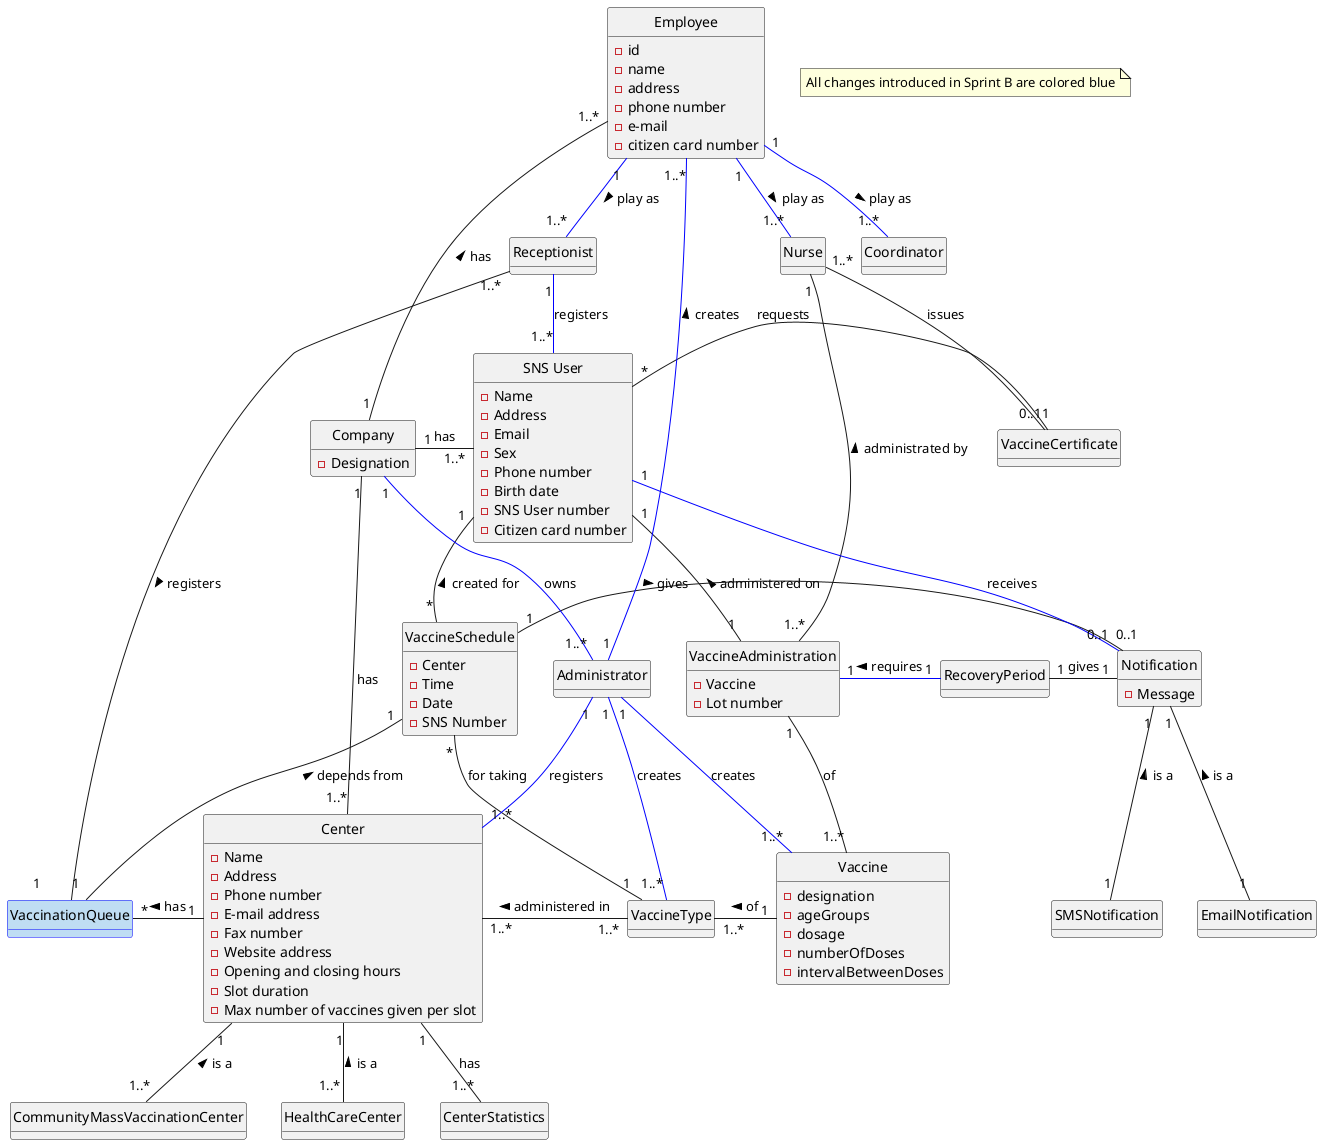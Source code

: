 @startuml
hide methods
hide circle

note "All changes introduced in Sprint B are colored blue" as N1
class Administrator{
}

class Nurse{
}

class "SNS User"{
- Name
- Address
- Email
- Sex
- Phone number
- Birth date
- SNS User number
- Citizen card number
}

class Coordinator{
}

class Receptionist{
}

class Vaccine{
- designation
- ageGroups
- dosage
- numberOfDoses
- intervalBetweenDoses
}

class VaccineType{
}

class VaccineSchedule{
- Center
- Time
- Date
- SNS Number
}

class Company{
- Designation
}

class CommunityMassVaccinationCenter{
}

class HealthCareCenter{
}

class Employee{
-id
-name
-address
-phone number
-e-mail
-citizen card number
}

class Center{

-Name
-Address
-Phone number
-E-mail address
-Fax number
-Website address
-Opening and closing hours
-Slot duration
-Max number of vaccines given per slot
}

class VaccineAdministration{
- Vaccine
- Lot number
}

class CenterStatistics{
}

class VaccinationQueue #BFDDF3 ##0000FF{

}

class Notification{
-Message
}

class EmailNotification{
}

class SMSNotification{
}

class RecoveryPeriod{
}
class VaccineCertificate


Receptionist"1..*" -down- "1        "VaccinationQueue : > registers
Center "1"-left- "*"VaccinationQueue : > has
Center"1" -down- "1..*"CenterStatistics : has
CommunityMassVaccinationCenter"1..*" -up- "1"Center : > is a
HealthCareCenter"1..*" -up- "1"Center : > is a
Company"1" -left- "1..*"Employee : > has
Company"1" -down- "1..*"Center : has
Company"1" -right- "1..*""SNS User" : has
"SNS User" "1" -down- "*"VaccineSchedule : < created for
"SNS User""1" -down- "1"VaccineAdministration : < administered on
VaccineAdministration"1" -down- "1..*"Vaccine : of
Vaccine"1" -left- "1..*"VaccineType : > of
VaccineType"1..*" -left- "1..*"Center : > administered in
VaccinationQueue"1   "-up- "1"VaccineSchedule : > depends from
VaccineSchedule"*" -down- "1"VaccineType : for taking
Nurse"1" -right- "1..*"VaccineAdministration : < administrated by
Notification"1" -- "1"SMSNotification : < is a
Notification"1" -- "1"EmailNotification : < is a
VaccineSchedule"1" -right- "0..1"Notification : > gives
RecoveryPeriod"1" -right- "1"Notification : gives
RecoveryPeriod"1" -left[#0000FF]- "1"VaccineAdministration : > requires
"SNS User" "*" -right- "0..1"VaccineCertificate : requests
Nurse "1..*" -down- "1"VaccineCertificate : issues
Receptionist"1" -[#0000FF]- "1..*" "SNS User" : registers
Administrator"1" -[#0000FF]- "1..*"Center : registers
Administrator"1" -[#0000FF]- "1..*"Vaccine : creates
Administrator"1" -[#0000FF]- "1..*"VaccineType : creates
"SNS User""1" -[#0000FF]- "0..1"Notification : receives
Administrator"1" -[#0000FF]-"1..*"Employee : > creates
Nurse"1..*" -up[#0000FF]- "1"Employee : < play as
Receptionist"1..*" -up[#0000FF]- "1"Employee : < play as
Coordinator"1..*" -up[#0000FF]- "1"Employee : < play as
Company"1"-[#0000FF]-"1..*"Administrator : owns
@enduml
